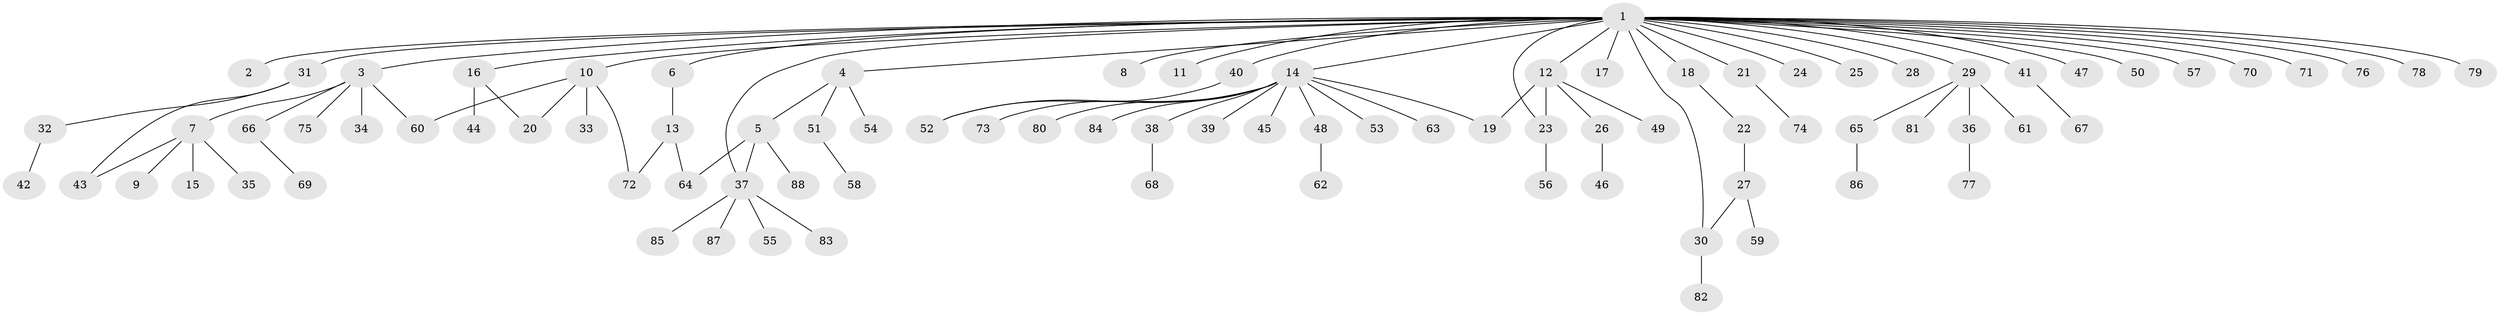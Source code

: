 // original degree distribution, {33: 0.00684931506849315, 1: 0.589041095890411, 7: 0.02054794520547945, 5: 0.02054794520547945, 3: 0.0958904109589041, 12: 0.00684931506849315, 2: 0.21232876712328766, 6: 0.02054794520547945, 4: 0.02054794520547945, 13: 0.00684931506849315}
// Generated by graph-tools (version 1.1) at 2025/50/03/04/25 22:50:33]
// undirected, 88 vertices, 97 edges
graph export_dot {
  node [color=gray90,style=filled];
  1;
  2;
  3;
  4;
  5;
  6;
  7;
  8;
  9;
  10;
  11;
  12;
  13;
  14;
  15;
  16;
  17;
  18;
  19;
  20;
  21;
  22;
  23;
  24;
  25;
  26;
  27;
  28;
  29;
  30;
  31;
  32;
  33;
  34;
  35;
  36;
  37;
  38;
  39;
  40;
  41;
  42;
  43;
  44;
  45;
  46;
  47;
  48;
  49;
  50;
  51;
  52;
  53;
  54;
  55;
  56;
  57;
  58;
  59;
  60;
  61;
  62;
  63;
  64;
  65;
  66;
  67;
  68;
  69;
  70;
  71;
  72;
  73;
  74;
  75;
  76;
  77;
  78;
  79;
  80;
  81;
  82;
  83;
  84;
  85;
  86;
  87;
  88;
  1 -- 2 [weight=1.0];
  1 -- 3 [weight=1.0];
  1 -- 4 [weight=1.0];
  1 -- 6 [weight=1.0];
  1 -- 8 [weight=1.0];
  1 -- 10 [weight=1.0];
  1 -- 11 [weight=1.0];
  1 -- 12 [weight=1.0];
  1 -- 14 [weight=1.0];
  1 -- 16 [weight=1.0];
  1 -- 17 [weight=1.0];
  1 -- 18 [weight=1.0];
  1 -- 21 [weight=1.0];
  1 -- 23 [weight=1.0];
  1 -- 24 [weight=1.0];
  1 -- 25 [weight=1.0];
  1 -- 28 [weight=1.0];
  1 -- 29 [weight=1.0];
  1 -- 30 [weight=1.0];
  1 -- 31 [weight=2.0];
  1 -- 37 [weight=1.0];
  1 -- 40 [weight=1.0];
  1 -- 41 [weight=1.0];
  1 -- 47 [weight=1.0];
  1 -- 50 [weight=1.0];
  1 -- 57 [weight=1.0];
  1 -- 70 [weight=1.0];
  1 -- 71 [weight=1.0];
  1 -- 76 [weight=1.0];
  1 -- 78 [weight=1.0];
  1 -- 79 [weight=1.0];
  3 -- 7 [weight=1.0];
  3 -- 34 [weight=1.0];
  3 -- 60 [weight=1.0];
  3 -- 66 [weight=1.0];
  3 -- 75 [weight=1.0];
  4 -- 5 [weight=1.0];
  4 -- 51 [weight=1.0];
  4 -- 54 [weight=1.0];
  5 -- 37 [weight=1.0];
  5 -- 64 [weight=1.0];
  5 -- 88 [weight=1.0];
  6 -- 13 [weight=1.0];
  7 -- 9 [weight=1.0];
  7 -- 15 [weight=6.0];
  7 -- 35 [weight=1.0];
  7 -- 43 [weight=2.0];
  10 -- 20 [weight=1.0];
  10 -- 33 [weight=1.0];
  10 -- 60 [weight=1.0];
  10 -- 72 [weight=1.0];
  12 -- 19 [weight=1.0];
  12 -- 23 [weight=1.0];
  12 -- 26 [weight=5.0];
  12 -- 49 [weight=1.0];
  13 -- 64 [weight=1.0];
  13 -- 72 [weight=2.0];
  14 -- 19 [weight=1.0];
  14 -- 38 [weight=1.0];
  14 -- 39 [weight=1.0];
  14 -- 45 [weight=1.0];
  14 -- 48 [weight=1.0];
  14 -- 52 [weight=1.0];
  14 -- 53 [weight=1.0];
  14 -- 63 [weight=1.0];
  14 -- 73 [weight=1.0];
  14 -- 80 [weight=1.0];
  14 -- 84 [weight=1.0];
  16 -- 20 [weight=1.0];
  16 -- 44 [weight=3.0];
  18 -- 22 [weight=1.0];
  21 -- 74 [weight=1.0];
  22 -- 27 [weight=1.0];
  23 -- 56 [weight=1.0];
  26 -- 46 [weight=1.0];
  27 -- 30 [weight=1.0];
  27 -- 59 [weight=1.0];
  29 -- 36 [weight=1.0];
  29 -- 61 [weight=1.0];
  29 -- 65 [weight=1.0];
  29 -- 81 [weight=1.0];
  30 -- 82 [weight=1.0];
  31 -- 32 [weight=1.0];
  31 -- 43 [weight=1.0];
  32 -- 42 [weight=1.0];
  36 -- 77 [weight=1.0];
  37 -- 55 [weight=1.0];
  37 -- 83 [weight=1.0];
  37 -- 85 [weight=1.0];
  37 -- 87 [weight=1.0];
  38 -- 68 [weight=1.0];
  40 -- 52 [weight=1.0];
  41 -- 67 [weight=1.0];
  48 -- 62 [weight=1.0];
  51 -- 58 [weight=1.0];
  65 -- 86 [weight=1.0];
  66 -- 69 [weight=1.0];
}
